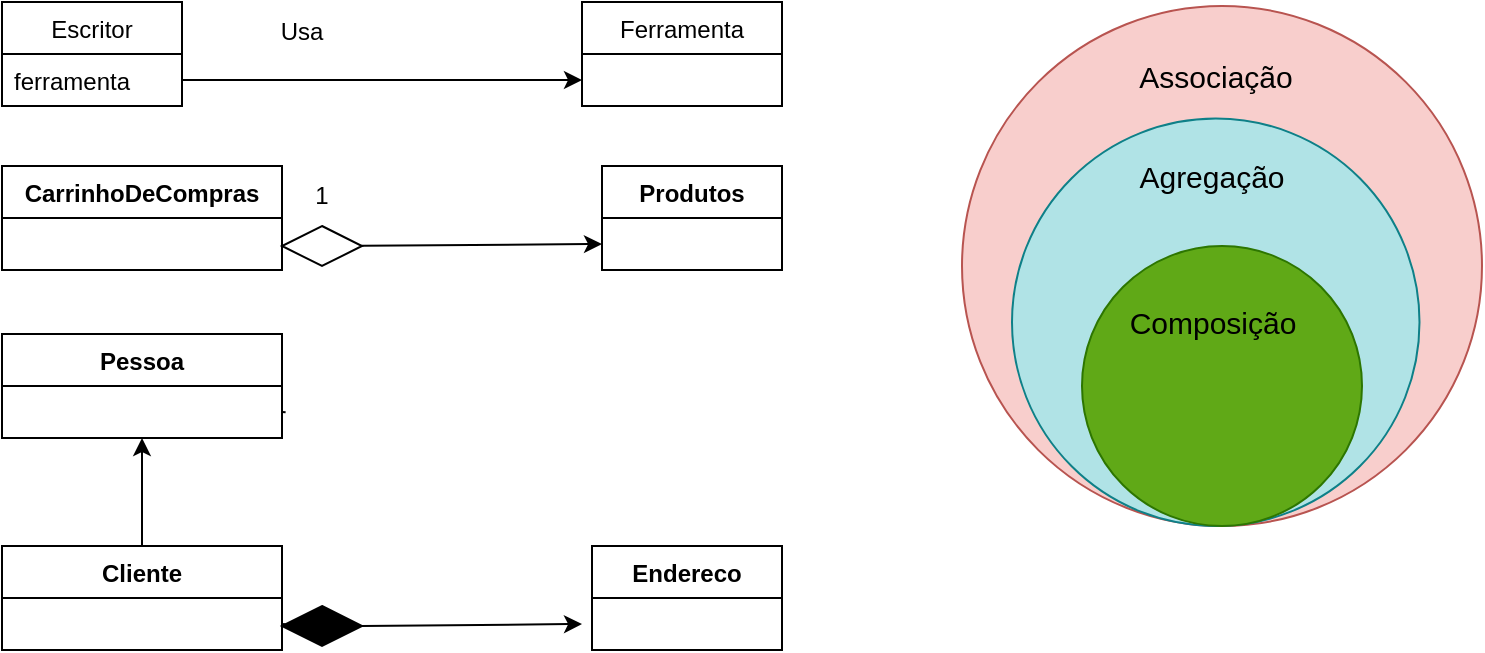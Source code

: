 <mxfile>
	<diagram id="N0uZJPCN7iBSDRnsG9nm" name="Página-1">
		<mxGraphModel dx="777" dy="607" grid="1" gridSize="10" guides="1" tooltips="1" connect="1" arrows="1" fold="1" page="1" pageScale="1" pageWidth="827" pageHeight="1169" background="light-dark(#FFFFFF,#121212)" math="0" shadow="0">
			<root>
				<mxCell id="0"/>
				<mxCell id="1" parent="0"/>
				<mxCell id="sPNw7IptupESSfco8kRe-1" value="" style="ellipse;whiteSpace=wrap;html=1;aspect=fixed;fillColor=#f8cecc;strokeColor=#b85450;verticalAlign=top;" parent="1" vertex="1">
					<mxGeometry x="490" y="40" width="260" height="260" as="geometry"/>
				</mxCell>
				<mxCell id="sPNw7IptupESSfco8kRe-7" value="Associação" style="text;align=center;html=1;verticalAlign=middle;whiteSpace=wrap;rounded=0;fontColor=#000000;fontSize=15;" parent="1" vertex="1">
					<mxGeometry x="586.88" y="60" width="60" height="30" as="geometry"/>
				</mxCell>
				<mxCell id="sPNw7IptupESSfco8kRe-12" value="Escritor" style="swimlane;fontStyle=0;childLayout=stackLayout;horizontal=1;startSize=26;fillColor=none;horizontalStack=0;resizeParent=1;resizeParentMax=0;resizeLast=0;collapsible=1;marginBottom=0;" parent="1" vertex="1">
					<mxGeometry x="10" y="38" width="90" height="52" as="geometry"/>
				</mxCell>
				<mxCell id="sPNw7IptupESSfco8kRe-13" value="ferramenta" style="text;strokeColor=none;fillColor=none;align=left;verticalAlign=top;spacingLeft=4;spacingRight=4;overflow=hidden;rotatable=0;points=[[0,0.5],[1,0.5]];portConstraint=eastwest;" parent="sPNw7IptupESSfco8kRe-12" vertex="1">
					<mxGeometry y="26" width="90" height="26" as="geometry"/>
				</mxCell>
				<mxCell id="sPNw7IptupESSfco8kRe-16" value="Ferramenta" style="swimlane;fontStyle=0;childLayout=stackLayout;horizontal=1;startSize=26;fillColor=none;horizontalStack=0;resizeParent=1;resizeParentMax=0;resizeLast=0;collapsible=1;marginBottom=0;" parent="1" vertex="1">
					<mxGeometry x="300" y="38" width="100" height="52" as="geometry"/>
				</mxCell>
				<mxCell id="sPNw7IptupESSfco8kRe-20" style="edgeStyle=orthogonalEdgeStyle;rounded=0;orthogonalLoop=1;jettySize=auto;html=1;entryX=0;entryY=0.75;entryDx=0;entryDy=0;" parent="1" source="sPNw7IptupESSfco8kRe-13" target="sPNw7IptupESSfco8kRe-16" edge="1">
					<mxGeometry relative="1" as="geometry"/>
				</mxCell>
				<mxCell id="sPNw7IptupESSfco8kRe-21" value="" style="ellipse;whiteSpace=wrap;html=1;aspect=fixed;fillColor=#b0e3e6;strokeColor=#0e8088;" parent="1" vertex="1">
					<mxGeometry x="515" y="96.25" width="203.75" height="203.75" as="geometry"/>
				</mxCell>
				<mxCell id="sPNw7IptupESSfco8kRe-22" value="Usa" style="text;strokeColor=none;align=center;fillColor=none;html=1;verticalAlign=middle;whiteSpace=wrap;rounded=0;" parent="1" vertex="1">
					<mxGeometry x="130" y="38" width="60" height="30" as="geometry"/>
				</mxCell>
				<mxCell id="sPNw7IptupESSfco8kRe-29" value="Pessoa" style="swimlane;fontStyle=1;align=center;verticalAlign=top;childLayout=stackLayout;horizontal=1;startSize=26;horizontalStack=0;resizeParent=1;resizeParentMax=0;resizeLast=0;collapsible=1;marginBottom=0;" parent="1" vertex="1">
					<mxGeometry x="10" y="204" width="140" height="52" as="geometry"/>
				</mxCell>
				<mxCell id="sPNw7IptupESSfco8kRe-33" value="Produtos" style="swimlane;fontStyle=1;align=center;verticalAlign=top;childLayout=stackLayout;horizontal=1;startSize=26;horizontalStack=0;resizeParent=1;resizeParentMax=0;resizeLast=0;collapsible=1;marginBottom=0;" parent="1" vertex="1">
					<mxGeometry x="310" y="120" width="90" height="52" as="geometry"/>
				</mxCell>
				<mxCell id="17" style="edgeStyle=none;html=1;fontSize=15;entryX=0;entryY=0.75;entryDx=0;entryDy=0;" parent="1" source="sPNw7IptupESSfco8kRe-37" target="sPNw7IptupESSfco8kRe-33" edge="1">
					<mxGeometry relative="1" as="geometry">
						<mxPoint x="300" y="160" as="targetPoint"/>
					</mxGeometry>
				</mxCell>
				<mxCell id="sPNw7IptupESSfco8kRe-37" value="" style="rhombus;whiteSpace=wrap;html=1;" parent="1" vertex="1">
					<mxGeometry x="150" y="150" width="40" height="20" as="geometry"/>
				</mxCell>
				<mxCell id="sPNw7IptupESSfco8kRe-39" value="1" style="text;strokeColor=none;align=center;fillColor=none;html=1;verticalAlign=middle;whiteSpace=wrap;rounded=0;" parent="1" vertex="1">
					<mxGeometry x="140" y="120" width="60" height="30" as="geometry"/>
				</mxCell>
				<mxCell id="sPNw7IptupESSfco8kRe-40" value="Agregação" style="text;strokeColor=none;align=center;fillColor=none;html=1;verticalAlign=middle;whiteSpace=wrap;rounded=0;fontColor=#000000;fontSize=15;" parent="1" vertex="1">
					<mxGeometry x="585" y="110" width="60" height="30" as="geometry"/>
				</mxCell>
				<mxCell id="2" value="" style="ellipse;whiteSpace=wrap;html=1;aspect=fixed;fillColor=#60a917;strokeColor=#2D7600;fontColor=#ffffff;" parent="1" vertex="1">
					<mxGeometry x="550" y="160" width="140" height="140" as="geometry"/>
				</mxCell>
				<mxCell id="3" value="Composição" style="text;html=1;resizable=0;autosize=1;align=center;verticalAlign=middle;points=[];fillColor=none;strokeColor=none;rounded=0;fontColor=#000000;fontSize=15;" parent="1" vertex="1">
					<mxGeometry x="565" y="188.13" width="100" height="20" as="geometry"/>
				</mxCell>
				<mxCell id="5" value="CarrinhoDeCompras" style="swimlane;fontStyle=1;align=center;verticalAlign=top;childLayout=stackLayout;horizontal=1;startSize=26;horizontalStack=0;resizeParent=1;resizeParentMax=0;resizeLast=0;collapsible=1;marginBottom=0;" parent="1" vertex="1">
					<mxGeometry x="10" y="120" width="140" height="52" as="geometry"/>
				</mxCell>
				<mxCell id="10" value="" style="edgeStyle=none;html=1;exitX=1;exitY=0.75;exitDx=0;exitDy=0;fontColor=#000000;endArrow=none;" parent="1" source="sPNw7IptupESSfco8kRe-29" edge="1">
					<mxGeometry relative="1" as="geometry">
						<mxPoint x="151.818" y="243.091" as="targetPoint"/>
						<mxPoint x="150" y="243" as="sourcePoint"/>
					</mxGeometry>
				</mxCell>
				<mxCell id="11" style="edgeStyle=none;html=1;fontColor=#000000;startArrow=none;exitX=1;exitY=0.5;exitDx=0;exitDy=0;" parent="1" source="14" edge="1">
					<mxGeometry relative="1" as="geometry">
						<mxPoint x="300" y="349" as="targetPoint"/>
						<mxPoint x="200" y="349" as="sourcePoint"/>
					</mxGeometry>
				</mxCell>
				<mxCell id="16" style="edgeStyle=none;html=1;exitX=0.5;exitY=0;exitDx=0;exitDy=0;entryX=0.5;entryY=1;entryDx=0;entryDy=0;fontSize=15;" parent="1" source="12" target="sPNw7IptupESSfco8kRe-29" edge="1">
					<mxGeometry relative="1" as="geometry"/>
				</mxCell>
				<mxCell id="12" value="Cliente" style="swimlane;fontStyle=1;align=center;verticalAlign=top;childLayout=stackLayout;horizontal=1;startSize=26;horizontalStack=0;resizeParent=1;resizeParentMax=0;resizeLast=0;collapsible=1;marginBottom=0;" parent="1" vertex="1">
					<mxGeometry x="10" y="310" width="140" height="52" as="geometry"/>
				</mxCell>
				<mxCell id="13" value="Endereco" style="swimlane;fontStyle=1;align=center;verticalAlign=top;childLayout=stackLayout;horizontal=1;startSize=26;horizontalStack=0;resizeParent=1;resizeParentMax=0;resizeLast=0;collapsible=1;marginBottom=0;" parent="1" vertex="1">
					<mxGeometry x="305" y="310" width="95" height="52" as="geometry"/>
				</mxCell>
				<mxCell id="14" value="" style="rhombus;whiteSpace=wrap;html=1;fillColor=#000000;" parent="1" vertex="1">
					<mxGeometry x="150" y="340" width="40" height="20" as="geometry"/>
				</mxCell>
				<mxCell id="15" value="" style="edgeStyle=none;html=1;exitX=1;exitY=0.75;exitDx=0;exitDy=0;fontColor=#000000;endArrow=none;" parent="1" source="12" target="14" edge="1">
					<mxGeometry relative="1" as="geometry">
						<mxPoint x="300" y="349" as="targetPoint"/>
						<mxPoint x="150" y="349" as="sourcePoint"/>
					</mxGeometry>
				</mxCell>
			</root>
		</mxGraphModel>
	</diagram>
</mxfile>